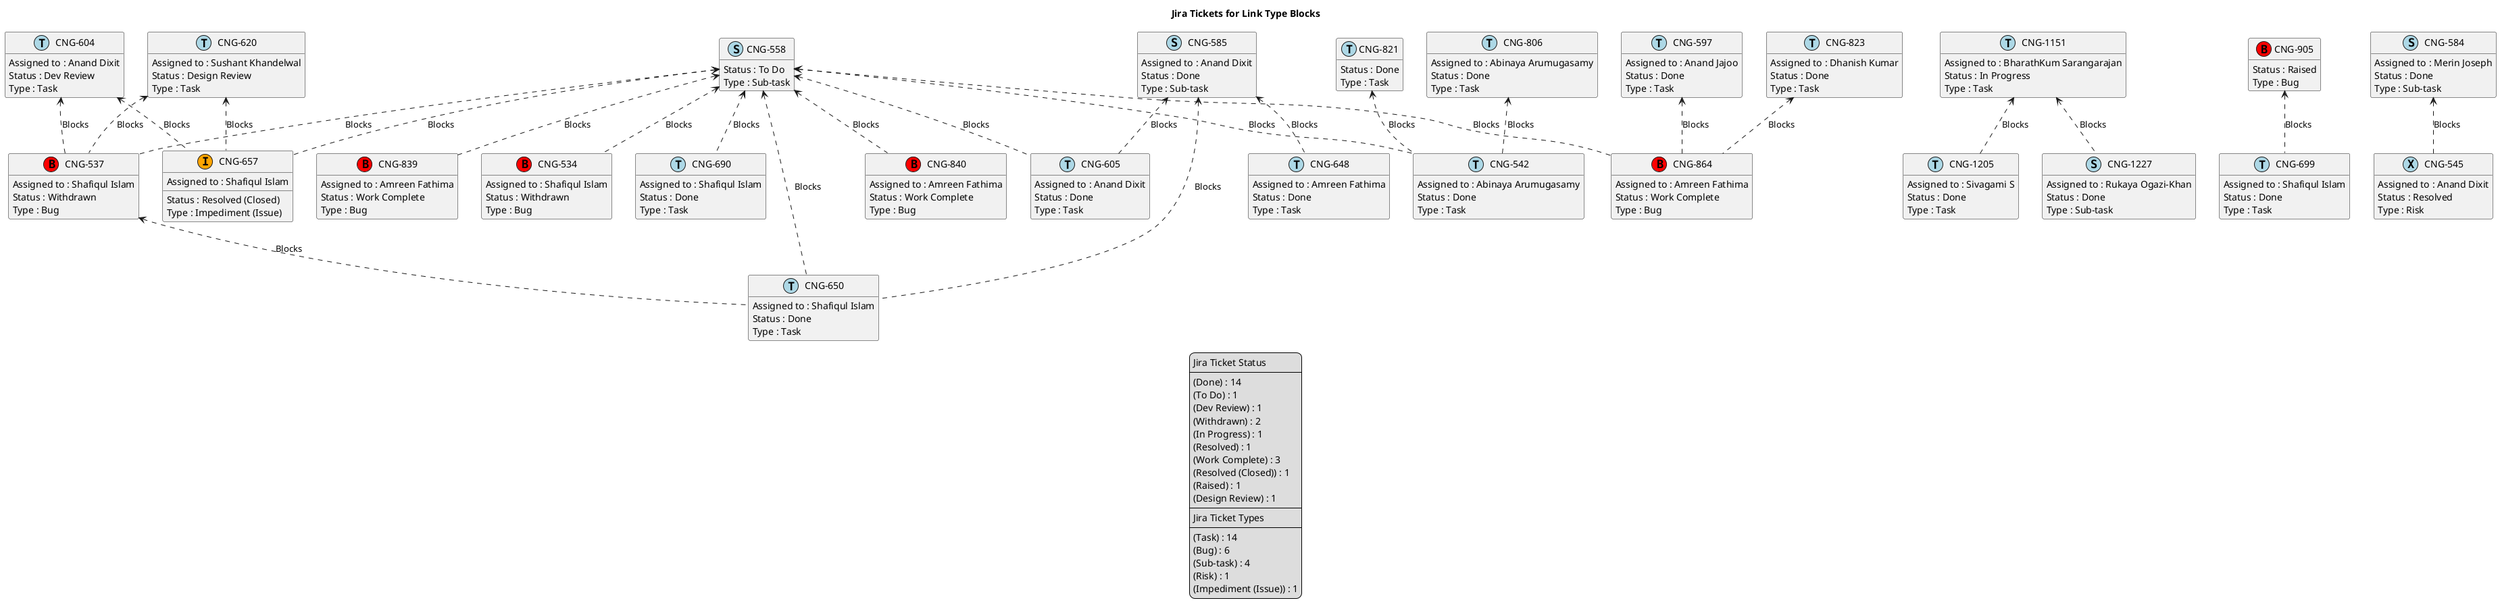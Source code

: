 @startuml
'https://plantuml.com/class-diagram

' GENERATE CLASS DIAGRAM ===========
' Generated at    : Thu Apr 18 15:11:08 CEST 2024

title Jira Tickets for Link Type Blocks
hide empty members

legend
Jira Ticket Status
----
(Done) : 14
(To Do) : 1
(Dev Review) : 1
(Withdrawn) : 2
(In Progress) : 1
(Resolved) : 1
(Work Complete) : 3
(Resolved (Closed)) : 1
(Raised) : 1
(Design Review) : 1
----
Jira Ticket Types
----
(Task) : 14
(Bug) : 6
(Sub-task) : 4
(Risk) : 1
(Impediment (Issue)) : 1
end legend


' Tickets =======
class "CNG-537" << (B,red) >> {
  Assigned to : Shafiqul Islam
  Status : Withdrawn
  Type : Bug
}

class "CNG-839" << (B,red) >> {
  Assigned to : Amreen Fathima
  Status : Work Complete
  Type : Bug
}

class "CNG-650" << (T,lightblue) >> {
  Assigned to : Shafiqul Islam
  Status : Done
  Type : Task
}

class "CNG-1205" << (T,lightblue) >> {
  Assigned to : Sivagami S
  Status : Done
  Type : Task
}

class "CNG-1227" << (S,lightblue) >> {
  Assigned to : Rukaya Ogazi-Khan
  Status : Done
  Type : Sub-task
}

class "CNG-597" << (T,lightblue) >> {
  Assigned to : Anand Jajoo
  Status : Done
  Type : Task
}

class "CNG-534" << (B,red) >> {
  Assigned to : Shafiqul Islam
  Status : Withdrawn
  Type : Bug
}

class "CNG-699" << (T,lightblue) >> {
  Assigned to : Shafiqul Islam
  Status : Done
  Type : Task
}

class "CNG-558" << (S,lightblue) >> {
  Status : To Do
  Type : Sub-task
}

class "CNG-657" << (I,orange) >> {
  Assigned to : Shafiqul Islam
  Status : Resolved (Closed)
  Type : Impediment (Issue)
}

class "CNG-1151" << (T,lightblue) >> {
  Assigned to : BharathKum Sarangarajan
  Status : In Progress
  Type : Task
}

class "CNG-690" << (T,lightblue) >> {
  Assigned to : Shafiqul Islam
  Status : Done
  Type : Task
}

class "CNG-648" << (T,lightblue) >> {
  Assigned to : Amreen Fathima
  Status : Done
  Type : Task
}

class "CNG-604" << (T,lightblue) >> {
  Assigned to : Anand Dixit
  Status : Dev Review
  Type : Task
}

class "CNG-823" << (T,lightblue) >> {
  Assigned to : Dhanish Kumar
  Status : Done
  Type : Task
}

class "CNG-605" << (T,lightblue) >> {
  Assigned to : Anand Dixit
  Status : Done
  Type : Task
}

class "CNG-806" << (T,lightblue) >> {
  Assigned to : Abinaya Arumugasamy
  Status : Done
  Type : Task
}

class "CNG-905" << (B,red) >> {
  Status : Raised
  Type : Bug
}

class "CNG-585" << (S,lightblue) >> {
  Assigned to : Anand Dixit
  Status : Done
  Type : Sub-task
}

class "CNG-584" << (S,lightblue) >> {
  Assigned to : Merin Joseph
  Status : Done
  Type : Sub-task
}

class "CNG-840" << (B,red) >> {
  Assigned to : Amreen Fathima
  Status : Work Complete
  Type : Bug
}

class "CNG-620" << (T,lightblue) >> {
  Assigned to : Sushant Khandelwal
  Status : Design Review
  Type : Task
}

class "CNG-542" << (T,lightblue) >> {
  Assigned to : Abinaya Arumugasamy
  Status : Done
  Type : Task
}

class "CNG-545" << (X,lightblue) >> {
  Assigned to : Anand Dixit
  Status : Resolved
  Type : Risk
}

class "CNG-864" << (B,red) >> {
  Assigned to : Amreen Fathima
  Status : Work Complete
  Type : Bug
}

class "CNG-821" << (T,lightblue) >> {
  Status : Done
  Type : Task
}



' Links =======
"CNG-537" <.. "CNG-650" : Blocks
"CNG-585" <.. "CNG-605" : Blocks
"CNG-585" <.. "CNG-648" : Blocks
"CNG-585" <.. "CNG-650" : Blocks
"CNG-584" <.. "CNG-545" : Blocks
"CNG-558" <.. "CNG-534" : Blocks
"CNG-558" <.. "CNG-537" : Blocks
"CNG-558" <.. "CNG-605" : Blocks
"CNG-558" <.. "CNG-650" : Blocks
"CNG-558" <.. "CNG-657" : Blocks
"CNG-558" <.. "CNG-690" : Blocks
"CNG-558" <.. "CNG-840" : Blocks
"CNG-558" <.. "CNG-839" : Blocks
"CNG-558" <.. "CNG-864" : Blocks
"CNG-558" <.. "CNG-542" : Blocks
"CNG-597" <.. "CNG-864" : Blocks
"CNG-823" <.. "CNG-864" : Blocks
"CNG-821" <.. "CNG-542" : Blocks
"CNG-806" <.. "CNG-542" : Blocks
"CNG-620" <.. "CNG-657" : Blocks
"CNG-620" <.. "CNG-537" : Blocks
"CNG-604" <.. "CNG-657" : Blocks
"CNG-604" <.. "CNG-537" : Blocks
"CNG-905" <.. "CNG-699" : Blocks
"CNG-1151" <.. "CNG-1205" : Blocks
"CNG-1151" <.. "CNG-1227" : Blocks


@enduml
